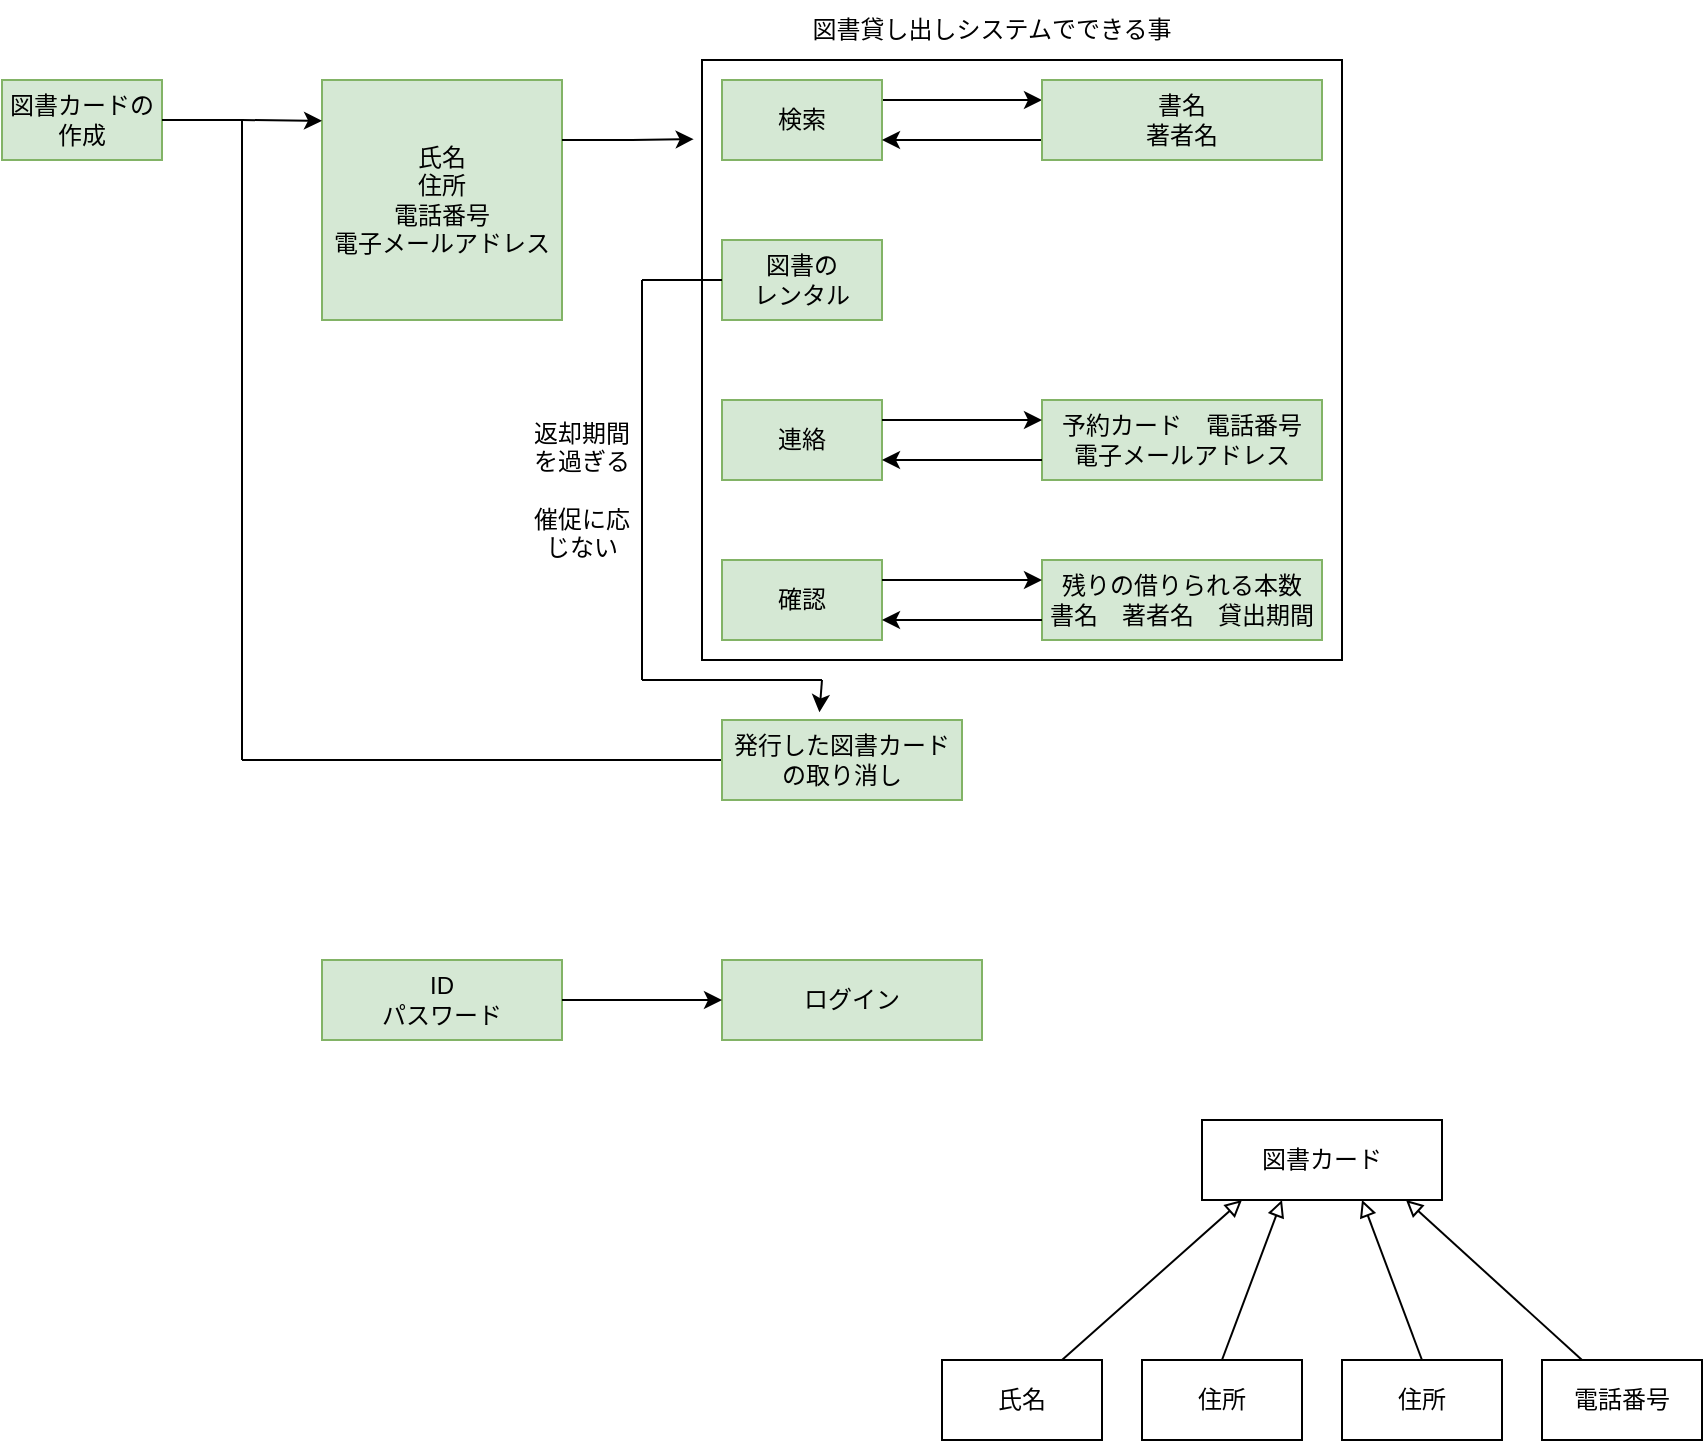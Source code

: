 <mxfile version="28.2.0">
  <diagram name="ページ1" id="45_V_32jaVrXdAG3Mk1q">
    <mxGraphModel dx="2036" dy="766" grid="1" gridSize="10" guides="1" tooltips="1" connect="1" arrows="1" fold="1" page="1" pageScale="1" pageWidth="827" pageHeight="1169" math="0" shadow="0">
      <root>
        <mxCell id="0" />
        <mxCell id="1" parent="0" />
        <mxCell id="kaWQqPzL3g8F-8cvmevA-49" value="" style="rounded=0;whiteSpace=wrap;html=1;" vertex="1" parent="1">
          <mxGeometry x="70" y="30" width="320" height="300" as="geometry" />
        </mxCell>
        <mxCell id="kaWQqPzL3g8F-8cvmevA-35" value="氏名&lt;br&gt;住所&lt;br&gt;電話番号&lt;br&gt;電子メールアドレス" style="rounded=0;whiteSpace=wrap;html=1;fillColor=#d5e8d4;strokeColor=#82b366;" vertex="1" parent="1">
          <mxGeometry x="-120" y="40" width="120" height="120" as="geometry" />
        </mxCell>
        <mxCell id="kaWQqPzL3g8F-8cvmevA-36" value="確認" style="rounded=0;whiteSpace=wrap;html=1;fillColor=#d5e8d4;strokeColor=#82b366;" vertex="1" parent="1">
          <mxGeometry x="80" y="280" width="80" height="40" as="geometry" />
        </mxCell>
        <mxCell id="kaWQqPzL3g8F-8cvmevA-37" value="図書の&lt;br&gt;レンタル" style="rounded=0;whiteSpace=wrap;html=1;fillColor=#d5e8d4;strokeColor=#82b366;" vertex="1" parent="1">
          <mxGeometry x="80" y="120" width="80" height="40" as="geometry" />
        </mxCell>
        <mxCell id="kaWQqPzL3g8F-8cvmevA-38" value="連絡" style="rounded=0;whiteSpace=wrap;html=1;fillColor=#d5e8d4;strokeColor=#82b366;" vertex="1" parent="1">
          <mxGeometry x="80" y="200" width="80" height="40" as="geometry" />
        </mxCell>
        <mxCell id="kaWQqPzL3g8F-8cvmevA-45" style="edgeStyle=orthogonalEdgeStyle;rounded=0;orthogonalLoop=1;jettySize=auto;html=1;exitX=1;exitY=0.25;exitDx=0;exitDy=0;entryX=0;entryY=0.25;entryDx=0;entryDy=0;" edge="1" parent="1" source="kaWQqPzL3g8F-8cvmevA-39" target="kaWQqPzL3g8F-8cvmevA-40">
          <mxGeometry relative="1" as="geometry" />
        </mxCell>
        <mxCell id="kaWQqPzL3g8F-8cvmevA-39" value="検索" style="rounded=0;whiteSpace=wrap;html=1;fillColor=#d5e8d4;strokeColor=#82b366;" vertex="1" parent="1">
          <mxGeometry x="80" y="40" width="80" height="40" as="geometry" />
        </mxCell>
        <mxCell id="kaWQqPzL3g8F-8cvmevA-46" style="edgeStyle=orthogonalEdgeStyle;rounded=0;orthogonalLoop=1;jettySize=auto;html=1;exitX=0;exitY=0.75;exitDx=0;exitDy=0;entryX=1;entryY=0.75;entryDx=0;entryDy=0;" edge="1" parent="1" source="kaWQqPzL3g8F-8cvmevA-40" target="kaWQqPzL3g8F-8cvmevA-39">
          <mxGeometry relative="1" as="geometry" />
        </mxCell>
        <mxCell id="kaWQqPzL3g8F-8cvmevA-40" value="書名&lt;div&gt;著者名&lt;/div&gt;" style="rounded=0;whiteSpace=wrap;html=1;fillColor=#d5e8d4;strokeColor=#82b366;" vertex="1" parent="1">
          <mxGeometry x="240" y="40" width="140" height="40" as="geometry" />
        </mxCell>
        <mxCell id="kaWQqPzL3g8F-8cvmevA-47" value="図書カードの作成" style="rounded=0;whiteSpace=wrap;html=1;fillColor=#d5e8d4;strokeColor=#82b366;" vertex="1" parent="1">
          <mxGeometry x="-280" y="40" width="80" height="40" as="geometry" />
        </mxCell>
        <mxCell id="kaWQqPzL3g8F-8cvmevA-48" style="edgeStyle=orthogonalEdgeStyle;rounded=0;orthogonalLoop=1;jettySize=auto;html=1;exitX=1;exitY=0.5;exitDx=0;exitDy=0;entryX=0;entryY=0.17;entryDx=0;entryDy=0;entryPerimeter=0;" edge="1" parent="1" source="kaWQqPzL3g8F-8cvmevA-47" target="kaWQqPzL3g8F-8cvmevA-35">
          <mxGeometry relative="1" as="geometry" />
        </mxCell>
        <mxCell id="kaWQqPzL3g8F-8cvmevA-50" style="edgeStyle=orthogonalEdgeStyle;rounded=0;orthogonalLoop=1;jettySize=auto;html=1;exitX=1;exitY=0.25;exitDx=0;exitDy=0;entryX=-0.013;entryY=0.132;entryDx=0;entryDy=0;entryPerimeter=0;" edge="1" parent="1" source="kaWQqPzL3g8F-8cvmevA-35" target="kaWQqPzL3g8F-8cvmevA-49">
          <mxGeometry relative="1" as="geometry" />
        </mxCell>
        <mxCell id="kaWQqPzL3g8F-8cvmevA-51" value="残りの借りられる本数&lt;br&gt;書名　著者名　貸出期間" style="rounded=0;whiteSpace=wrap;html=1;fillColor=#d5e8d4;strokeColor=#82b366;" vertex="1" parent="1">
          <mxGeometry x="240" y="280" width="140" height="40" as="geometry" />
        </mxCell>
        <mxCell id="kaWQqPzL3g8F-8cvmevA-52" style="edgeStyle=orthogonalEdgeStyle;rounded=0;orthogonalLoop=1;jettySize=auto;html=1;exitX=1;exitY=0.25;exitDx=0;exitDy=0;entryX=0;entryY=0.25;entryDx=0;entryDy=0;" edge="1" parent="1">
          <mxGeometry relative="1" as="geometry">
            <mxPoint x="160" y="290" as="sourcePoint" />
            <mxPoint x="240" y="290" as="targetPoint" />
          </mxGeometry>
        </mxCell>
        <mxCell id="kaWQqPzL3g8F-8cvmevA-53" style="edgeStyle=orthogonalEdgeStyle;rounded=0;orthogonalLoop=1;jettySize=auto;html=1;exitX=0;exitY=0.75;exitDx=0;exitDy=0;entryX=1;entryY=0.75;entryDx=0;entryDy=0;" edge="1" parent="1">
          <mxGeometry relative="1" as="geometry">
            <mxPoint x="240" y="310" as="sourcePoint" />
            <mxPoint x="160" y="310" as="targetPoint" />
          </mxGeometry>
        </mxCell>
        <mxCell id="kaWQqPzL3g8F-8cvmevA-54" value="&lt;div&gt;予約カード　電話番号&lt;/div&gt;&lt;div&gt;電子メールアドレス&lt;/div&gt;" style="rounded=0;whiteSpace=wrap;html=1;fillColor=#d5e8d4;strokeColor=#82b366;" vertex="1" parent="1">
          <mxGeometry x="240" y="200" width="140" height="40" as="geometry" />
        </mxCell>
        <mxCell id="kaWQqPzL3g8F-8cvmevA-55" style="edgeStyle=orthogonalEdgeStyle;rounded=0;orthogonalLoop=1;jettySize=auto;html=1;exitX=1;exitY=0.25;exitDx=0;exitDy=0;entryX=0;entryY=0.25;entryDx=0;entryDy=0;" edge="1" parent="1">
          <mxGeometry relative="1" as="geometry">
            <mxPoint x="160" y="210" as="sourcePoint" />
            <mxPoint x="240" y="210" as="targetPoint" />
          </mxGeometry>
        </mxCell>
        <mxCell id="kaWQqPzL3g8F-8cvmevA-56" style="edgeStyle=orthogonalEdgeStyle;rounded=0;orthogonalLoop=1;jettySize=auto;html=1;exitX=0;exitY=0.75;exitDx=0;exitDy=0;entryX=1;entryY=0.75;entryDx=0;entryDy=0;" edge="1" parent="1">
          <mxGeometry relative="1" as="geometry">
            <mxPoint x="240" y="230" as="sourcePoint" />
            <mxPoint x="160" y="230" as="targetPoint" />
          </mxGeometry>
        </mxCell>
        <mxCell id="kaWQqPzL3g8F-8cvmevA-57" value="図書貸し出しシステムでできる事" style="text;html=1;align=center;verticalAlign=middle;whiteSpace=wrap;rounded=0;" vertex="1" parent="1">
          <mxGeometry x="120" width="190" height="30" as="geometry" />
        </mxCell>
        <mxCell id="kaWQqPzL3g8F-8cvmevA-59" value="" style="endArrow=none;html=1;rounded=0;" edge="1" parent="1">
          <mxGeometry width="50" height="50" relative="1" as="geometry">
            <mxPoint x="-160" y="380" as="sourcePoint" />
            <mxPoint x="-160" y="60" as="targetPoint" />
          </mxGeometry>
        </mxCell>
        <mxCell id="kaWQqPzL3g8F-8cvmevA-60" value="" style="endArrow=none;html=1;rounded=0;" edge="1" parent="1">
          <mxGeometry width="50" height="50" relative="1" as="geometry">
            <mxPoint x="-160" y="380" as="sourcePoint" />
            <mxPoint x="80" y="380" as="targetPoint" />
          </mxGeometry>
        </mxCell>
        <mxCell id="kaWQqPzL3g8F-8cvmevA-61" value="発行した図書カードの取り消し" style="rounded=0;whiteSpace=wrap;html=1;fillColor=#d5e8d4;strokeColor=#82b366;" vertex="1" parent="1">
          <mxGeometry x="80" y="360" width="120" height="40" as="geometry" />
        </mxCell>
        <mxCell id="kaWQqPzL3g8F-8cvmevA-66" value="" style="endArrow=none;html=1;rounded=0;" edge="1" parent="1">
          <mxGeometry width="50" height="50" relative="1" as="geometry">
            <mxPoint x="40" y="140" as="sourcePoint" />
            <mxPoint x="80" y="140" as="targetPoint" />
          </mxGeometry>
        </mxCell>
        <mxCell id="kaWQqPzL3g8F-8cvmevA-67" value="" style="endArrow=none;html=1;rounded=0;" edge="1" parent="1">
          <mxGeometry width="50" height="50" relative="1" as="geometry">
            <mxPoint x="40" y="340" as="sourcePoint" />
            <mxPoint x="40" y="140" as="targetPoint" />
          </mxGeometry>
        </mxCell>
        <mxCell id="kaWQqPzL3g8F-8cvmevA-68" value="" style="endArrow=none;html=1;rounded=0;" edge="1" parent="1">
          <mxGeometry width="50" height="50" relative="1" as="geometry">
            <mxPoint x="40" y="340" as="sourcePoint" />
            <mxPoint x="130" y="340" as="targetPoint" />
          </mxGeometry>
        </mxCell>
        <mxCell id="kaWQqPzL3g8F-8cvmevA-69" value="" style="endArrow=classic;html=1;rounded=0;entryX=0.406;entryY=-0.096;entryDx=0;entryDy=0;entryPerimeter=0;" edge="1" parent="1" target="kaWQqPzL3g8F-8cvmevA-61">
          <mxGeometry width="50" height="50" relative="1" as="geometry">
            <mxPoint x="130" y="340" as="sourcePoint" />
            <mxPoint x="180" y="290" as="targetPoint" />
          </mxGeometry>
        </mxCell>
        <mxCell id="kaWQqPzL3g8F-8cvmevA-70" value="返却期間を過ぎる&lt;div&gt;&lt;br&gt;催促に応じない&lt;/div&gt;" style="text;html=1;align=center;verticalAlign=middle;whiteSpace=wrap;rounded=0;" vertex="1" parent="1">
          <mxGeometry x="-20" y="230" width="60" height="30" as="geometry" />
        </mxCell>
        <mxCell id="kaWQqPzL3g8F-8cvmevA-72" value="図書カード" style="rounded=0;whiteSpace=wrap;html=1;" vertex="1" parent="1">
          <mxGeometry x="320" y="560" width="120" height="40" as="geometry" />
        </mxCell>
        <mxCell id="kaWQqPzL3g8F-8cvmevA-73" value="住所" style="rounded=0;whiteSpace=wrap;html=1;" vertex="1" parent="1">
          <mxGeometry x="390" y="680" width="80" height="40" as="geometry" />
        </mxCell>
        <mxCell id="kaWQqPzL3g8F-8cvmevA-74" value="電話番号" style="rounded=0;whiteSpace=wrap;html=1;" vertex="1" parent="1">
          <mxGeometry x="490" y="680" width="80" height="40" as="geometry" />
        </mxCell>
        <mxCell id="kaWQqPzL3g8F-8cvmevA-75" value="氏名" style="rounded=0;whiteSpace=wrap;html=1;" vertex="1" parent="1">
          <mxGeometry x="190" y="680" width="80" height="40" as="geometry" />
        </mxCell>
        <mxCell id="kaWQqPzL3g8F-8cvmevA-80" value="" style="endArrow=block;html=1;rounded=0;endFill=0;entryX=0.85;entryY=0.999;entryDx=0;entryDy=0;entryPerimeter=0;exitX=0.25;exitY=0;exitDx=0;exitDy=0;" edge="1" parent="1" source="kaWQqPzL3g8F-8cvmevA-74" target="kaWQqPzL3g8F-8cvmevA-72">
          <mxGeometry width="50" height="50" relative="1" as="geometry">
            <mxPoint x="550" y="660" as="sourcePoint" />
            <mxPoint x="590" y="630" as="targetPoint" />
          </mxGeometry>
        </mxCell>
        <mxCell id="kaWQqPzL3g8F-8cvmevA-81" value="" style="endArrow=block;html=1;rounded=0;endFill=0;entryX=0.5;entryY=1;entryDx=0;entryDy=0;exitX=0.75;exitY=0;exitDx=0;exitDy=0;" edge="1" parent="1" source="kaWQqPzL3g8F-8cvmevA-75">
          <mxGeometry width="50" height="50" relative="1" as="geometry">
            <mxPoint x="180" y="680" as="sourcePoint" />
            <mxPoint x="340" y="600" as="targetPoint" />
          </mxGeometry>
        </mxCell>
        <mxCell id="kaWQqPzL3g8F-8cvmevA-82" value="ID&lt;br&gt;パスワード" style="rounded=0;whiteSpace=wrap;html=1;fillColor=#d5e8d4;strokeColor=#82b366;" vertex="1" parent="1">
          <mxGeometry x="-120" y="480" width="120" height="40" as="geometry" />
        </mxCell>
        <mxCell id="kaWQqPzL3g8F-8cvmevA-83" value="ログイン" style="rounded=0;whiteSpace=wrap;html=1;fillColor=#d5e8d4;strokeColor=#82b366;" vertex="1" parent="1">
          <mxGeometry x="80" y="480" width="130" height="40" as="geometry" />
        </mxCell>
        <mxCell id="kaWQqPzL3g8F-8cvmevA-84" value="" style="endArrow=classic;html=1;rounded=0;entryX=0;entryY=0.5;entryDx=0;entryDy=0;" edge="1" parent="1" target="kaWQqPzL3g8F-8cvmevA-83">
          <mxGeometry width="50" height="50" relative="1" as="geometry">
            <mxPoint y="500" as="sourcePoint" />
            <mxPoint x="50" y="450" as="targetPoint" />
          </mxGeometry>
        </mxCell>
        <mxCell id="kaWQqPzL3g8F-8cvmevA-85" value="住所" style="rounded=0;whiteSpace=wrap;html=1;" vertex="1" parent="1">
          <mxGeometry x="290" y="680" width="80" height="40" as="geometry" />
        </mxCell>
        <mxCell id="kaWQqPzL3g8F-8cvmevA-86" value="" style="endArrow=block;html=1;rounded=0;endFill=0;entryX=0.5;entryY=1;entryDx=0;entryDy=0;exitX=0.5;exitY=0;exitDx=0;exitDy=0;" edge="1" parent="1" source="kaWQqPzL3g8F-8cvmevA-85">
          <mxGeometry width="50" height="50" relative="1" as="geometry">
            <mxPoint x="270" y="680" as="sourcePoint" />
            <mxPoint x="360" y="600" as="targetPoint" />
          </mxGeometry>
        </mxCell>
        <mxCell id="kaWQqPzL3g8F-8cvmevA-87" value="" style="endArrow=block;html=1;rounded=0;endFill=0;entryX=0.5;entryY=1;entryDx=0;entryDy=0;exitX=0.5;exitY=0;exitDx=0;exitDy=0;" edge="1" parent="1" source="kaWQqPzL3g8F-8cvmevA-73">
          <mxGeometry width="50" height="50" relative="1" as="geometry">
            <mxPoint x="370" y="680" as="sourcePoint" />
            <mxPoint x="400" y="600" as="targetPoint" />
          </mxGeometry>
        </mxCell>
      </root>
    </mxGraphModel>
  </diagram>
</mxfile>
